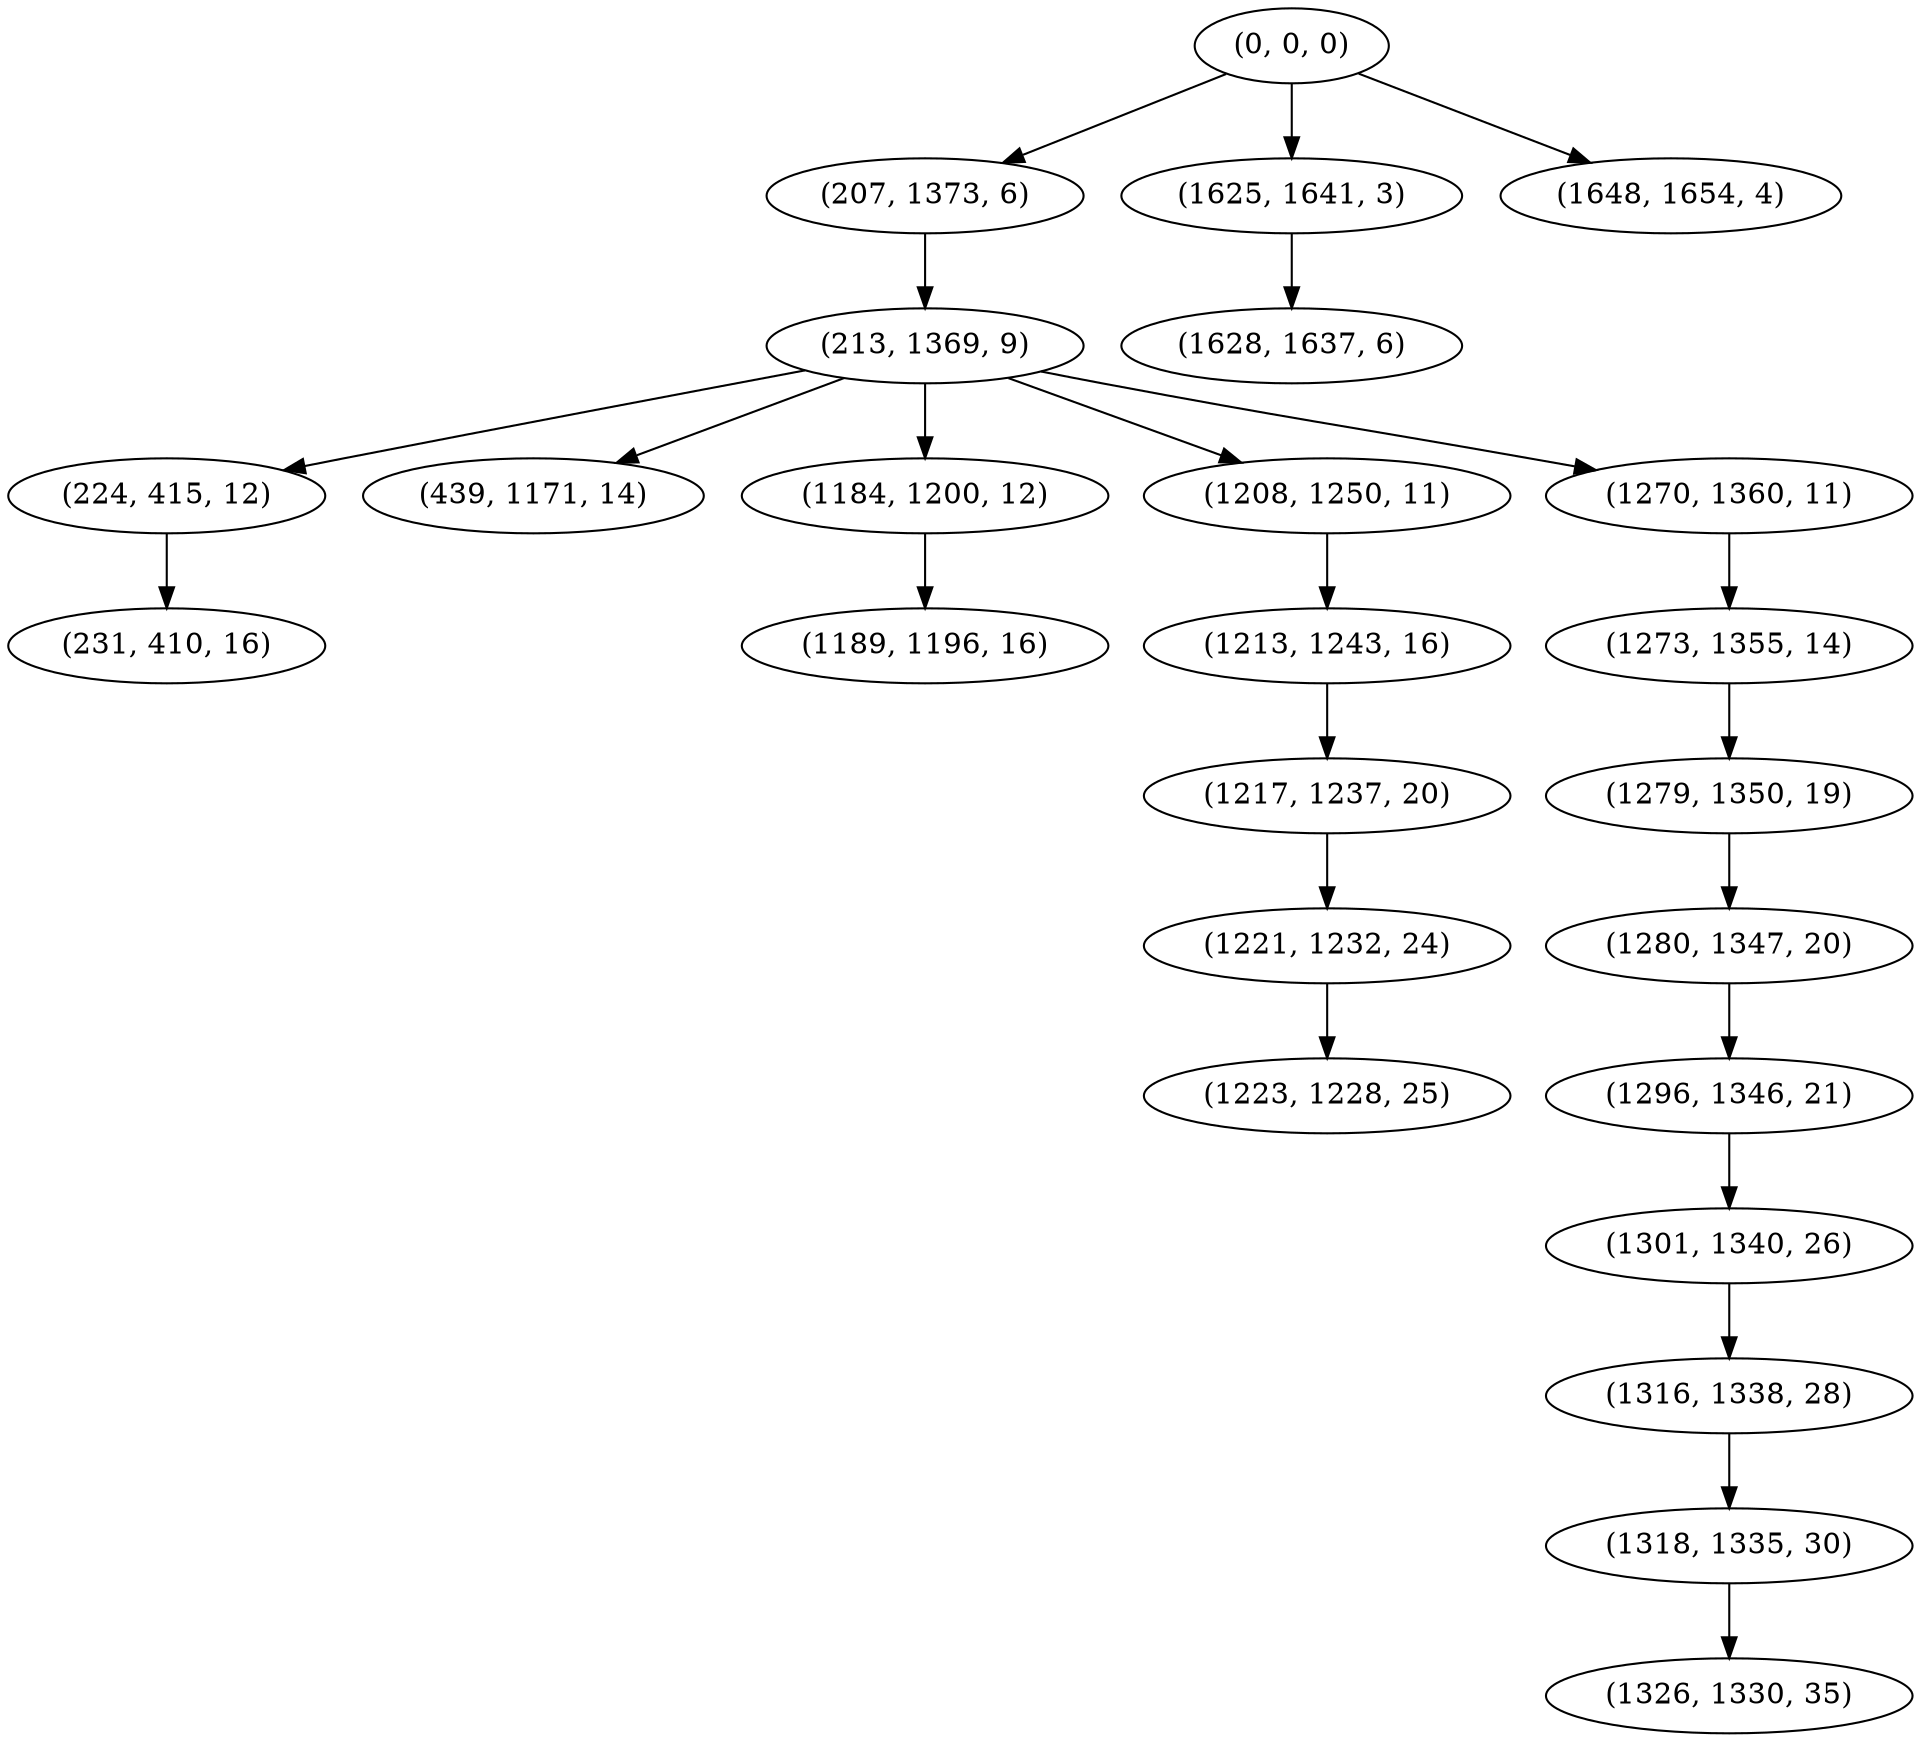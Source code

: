 digraph tree {
    "(0, 0, 0)";
    "(207, 1373, 6)";
    "(213, 1369, 9)";
    "(224, 415, 12)";
    "(231, 410, 16)";
    "(439, 1171, 14)";
    "(1184, 1200, 12)";
    "(1189, 1196, 16)";
    "(1208, 1250, 11)";
    "(1213, 1243, 16)";
    "(1217, 1237, 20)";
    "(1221, 1232, 24)";
    "(1223, 1228, 25)";
    "(1270, 1360, 11)";
    "(1273, 1355, 14)";
    "(1279, 1350, 19)";
    "(1280, 1347, 20)";
    "(1296, 1346, 21)";
    "(1301, 1340, 26)";
    "(1316, 1338, 28)";
    "(1318, 1335, 30)";
    "(1326, 1330, 35)";
    "(1625, 1641, 3)";
    "(1628, 1637, 6)";
    "(1648, 1654, 4)";
    "(0, 0, 0)" -> "(207, 1373, 6)";
    "(0, 0, 0)" -> "(1625, 1641, 3)";
    "(0, 0, 0)" -> "(1648, 1654, 4)";
    "(207, 1373, 6)" -> "(213, 1369, 9)";
    "(213, 1369, 9)" -> "(224, 415, 12)";
    "(213, 1369, 9)" -> "(439, 1171, 14)";
    "(213, 1369, 9)" -> "(1184, 1200, 12)";
    "(213, 1369, 9)" -> "(1208, 1250, 11)";
    "(213, 1369, 9)" -> "(1270, 1360, 11)";
    "(224, 415, 12)" -> "(231, 410, 16)";
    "(1184, 1200, 12)" -> "(1189, 1196, 16)";
    "(1208, 1250, 11)" -> "(1213, 1243, 16)";
    "(1213, 1243, 16)" -> "(1217, 1237, 20)";
    "(1217, 1237, 20)" -> "(1221, 1232, 24)";
    "(1221, 1232, 24)" -> "(1223, 1228, 25)";
    "(1270, 1360, 11)" -> "(1273, 1355, 14)";
    "(1273, 1355, 14)" -> "(1279, 1350, 19)";
    "(1279, 1350, 19)" -> "(1280, 1347, 20)";
    "(1280, 1347, 20)" -> "(1296, 1346, 21)";
    "(1296, 1346, 21)" -> "(1301, 1340, 26)";
    "(1301, 1340, 26)" -> "(1316, 1338, 28)";
    "(1316, 1338, 28)" -> "(1318, 1335, 30)";
    "(1318, 1335, 30)" -> "(1326, 1330, 35)";
    "(1625, 1641, 3)" -> "(1628, 1637, 6)";
}
